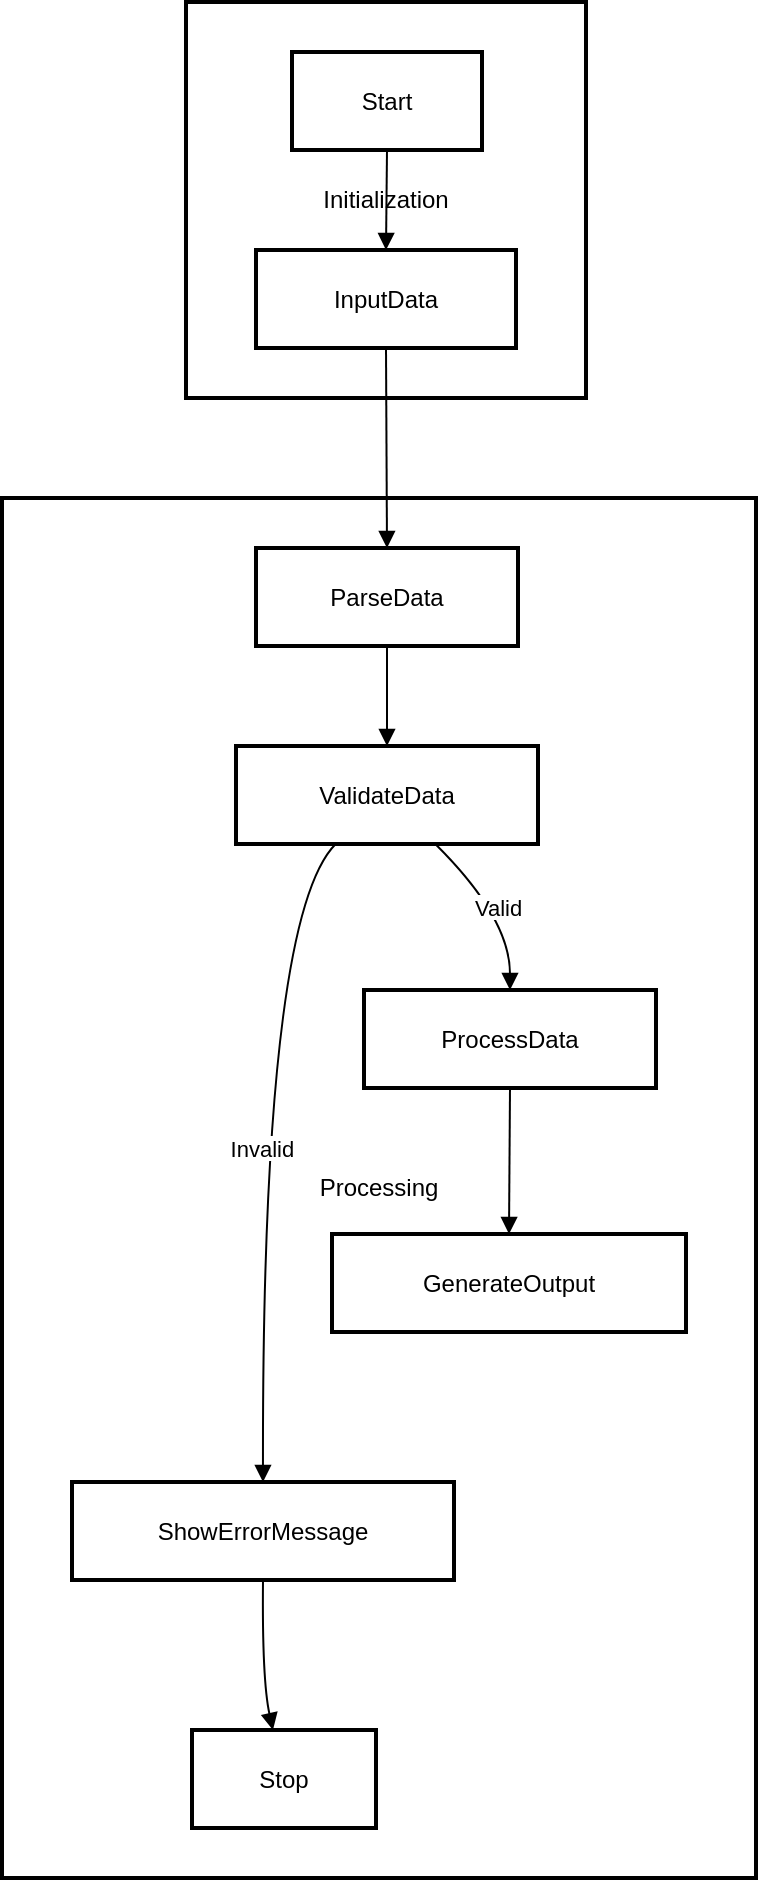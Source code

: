 <mxfile version="24.8.6">
  <diagram name="Page-1" id="5q-oD7oWX1aeSL-7wJqG">
    <mxGraphModel dx="1562" dy="891" grid="1" gridSize="10" guides="1" tooltips="1" connect="1" arrows="1" fold="1" page="1" pageScale="1" pageWidth="850" pageHeight="1100" math="0" shadow="0">
      <root>
        <mxCell id="0" />
        <mxCell id="1" parent="0" />
        <mxCell id="3" value="Processing" style="whiteSpace=wrap;strokeWidth=2;" parent="1" vertex="1">
          <mxGeometry x="8" y="256" width="377" height="690" as="geometry" />
        </mxCell>
        <mxCell id="4" value="Initialization" style="whiteSpace=wrap;strokeWidth=2;" parent="1" vertex="1">
          <mxGeometry x="100" y="8" width="200" height="198" as="geometry" />
        </mxCell>
        <mxCell id="5" value="Start" style="whiteSpace=wrap;strokeWidth=2;" parent="1" vertex="1">
          <mxGeometry x="153" y="33" width="95" height="49" as="geometry" />
        </mxCell>
        <mxCell id="6" value="InputData" style="whiteSpace=wrap;strokeWidth=2;" parent="1" vertex="1">
          <mxGeometry x="135" y="132" width="130" height="49" as="geometry" />
        </mxCell>
        <mxCell id="7" value="ParseData" style="whiteSpace=wrap;strokeWidth=2;" parent="1" vertex="1">
          <mxGeometry x="135" y="281" width="131" height="49" as="geometry" />
        </mxCell>
        <mxCell id="8" value="ValidateData" style="whiteSpace=wrap;strokeWidth=2;" parent="1" vertex="1">
          <mxGeometry x="125" y="380" width="151" height="49" as="geometry" />
        </mxCell>
        <mxCell id="9" value="ProcessData" style="whiteSpace=wrap;strokeWidth=2;" parent="1" vertex="1">
          <mxGeometry x="189" y="502" width="146" height="49" as="geometry" />
        </mxCell>
        <mxCell id="10" value="ShowErrorMessage" style="whiteSpace=wrap;strokeWidth=2;" parent="1" vertex="1">
          <mxGeometry x="43" y="748" width="191" height="49" as="geometry" />
        </mxCell>
        <mxCell id="11" value="Stop" style="whiteSpace=wrap;strokeWidth=2;" parent="1" vertex="1">
          <mxGeometry x="103" y="872" width="92" height="49" as="geometry" />
        </mxCell>
        <mxCell id="12" value="GenerateOutput" style="whiteSpace=wrap;strokeWidth=2;" parent="1" vertex="1">
          <mxGeometry x="173" y="624" width="177" height="49" as="geometry" />
        </mxCell>
        <mxCell id="14" value="" style="curved=1;startArrow=none;endArrow=block;exitX=0.5;exitY=1;entryX=0.5;entryY=0;" parent="1" source="5" target="6" edge="1">
          <mxGeometry relative="1" as="geometry">
            <Array as="points" />
          </mxGeometry>
        </mxCell>
        <mxCell id="15" value="" style="curved=1;startArrow=none;endArrow=block;exitX=0.5;exitY=1;entryX=0.5;entryY=0;" parent="1" source="6" target="7" edge="1">
          <mxGeometry relative="1" as="geometry">
            <Array as="points" />
          </mxGeometry>
        </mxCell>
        <mxCell id="16" value="" style="curved=1;startArrow=none;endArrow=block;exitX=0.5;exitY=1;entryX=0.5;entryY=0;" parent="1" source="7" target="8" edge="1">
          <mxGeometry relative="1" as="geometry">
            <Array as="points" />
          </mxGeometry>
        </mxCell>
        <mxCell id="17" value="Valid" style="curved=1;startArrow=none;endArrow=block;exitX=0.66;exitY=1;entryX=0.5;entryY=0;" parent="1" source="8" target="9" edge="1">
          <mxGeometry relative="1" as="geometry">
            <Array as="points">
              <mxPoint x="262" y="466" />
            </Array>
          </mxGeometry>
        </mxCell>
        <mxCell id="18" value="Invalid" style="curved=1;startArrow=none;endArrow=block;exitX=0.33;exitY=1;entryX=0.5;entryY=0;" parent="1" source="8" target="10" edge="1">
          <mxGeometry relative="1" as="geometry">
            <Array as="points">
              <mxPoint x="138" y="466" />
            </Array>
          </mxGeometry>
        </mxCell>
        <mxCell id="19" value="" style="curved=1;startArrow=none;endArrow=block;exitX=0.5;exitY=1;entryX=0.44;entryY=0;" parent="1" source="10" target="11" edge="1">
          <mxGeometry relative="1" as="geometry">
            <Array as="points">
              <mxPoint x="138" y="847" />
            </Array>
          </mxGeometry>
        </mxCell>
        <mxCell id="20" value="" style="curved=1;startArrow=none;endArrow=block;exitX=0.5;exitY=1;entryX=0.5;entryY=0;" parent="1" source="9" target="12" edge="1">
          <mxGeometry relative="1" as="geometry">
            <Array as="points" />
          </mxGeometry>
        </mxCell>
      </root>
    </mxGraphModel>
  </diagram>
</mxfile>
